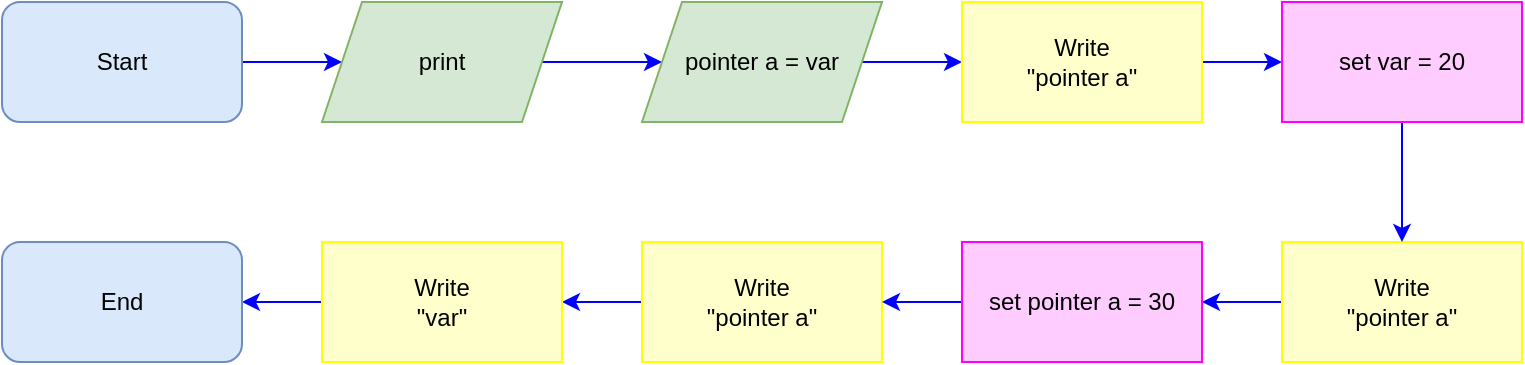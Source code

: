 <mxfile version="20.6.0" type="device"><diagram id="GU_egi--gNR71cNjjw7K" name="หน้า-1"><mxGraphModel dx="722" dy="766" grid="1" gridSize="10" guides="1" tooltips="1" connect="1" arrows="1" fold="1" page="1" pageScale="1" pageWidth="827" pageHeight="1169" math="0" shadow="0"><root><mxCell id="0"/><mxCell id="1" parent="0"/><mxCell id="3kbfPJICYh6IDhDmhpvJ-1" style="edgeStyle=orthogonalEdgeStyle;rounded=0;orthogonalLoop=1;jettySize=auto;html=1;strokeColor=#0000FF;" parent="1" source="3kbfPJICYh6IDhDmhpvJ-2" target="3kbfPJICYh6IDhDmhpvJ-4" edge="1"><mxGeometry relative="1" as="geometry"/></mxCell><mxCell id="3kbfPJICYh6IDhDmhpvJ-2" value="Start" style="rounded=1;whiteSpace=wrap;html=1;fillColor=#dae8fc;strokeColor=#6c8ebf;" parent="1" vertex="1"><mxGeometry x="40" y="40" width="120" height="60" as="geometry"/></mxCell><mxCell id="ifgtBYqmXfl11kZ3YnGU-4" style="edgeStyle=orthogonalEdgeStyle;shape=connector;rounded=0;orthogonalLoop=1;jettySize=auto;html=1;labelBackgroundColor=default;strokeColor=#0000FF;fontFamily=Helvetica;fontSize=11;fontColor=default;endArrow=classic;" parent="1" source="3kbfPJICYh6IDhDmhpvJ-4" target="ifgtBYqmXfl11kZ3YnGU-3" edge="1"><mxGeometry relative="1" as="geometry"/></mxCell><mxCell id="3kbfPJICYh6IDhDmhpvJ-4" value="print" style="shape=parallelogram;perimeter=parallelogramPerimeter;whiteSpace=wrap;html=1;fixedSize=1;fillColor=#d5e8d4;strokeColor=#82b366;" parent="1" vertex="1"><mxGeometry x="200" y="40" width="120" height="60" as="geometry"/></mxCell><mxCell id="ifgtBYqmXfl11kZ3YnGU-7" style="edgeStyle=orthogonalEdgeStyle;shape=connector;rounded=0;orthogonalLoop=1;jettySize=auto;html=1;labelBackgroundColor=default;strokeColor=#0000FF;fontFamily=Helvetica;fontSize=11;fontColor=default;endArrow=classic;" parent="1" source="ifgtBYqmXfl11kZ3YnGU-3" target="ifgtBYqmXfl11kZ3YnGU-6" edge="1"><mxGeometry relative="1" as="geometry"/></mxCell><mxCell id="ifgtBYqmXfl11kZ3YnGU-3" value="pointer a = var" style="shape=parallelogram;perimeter=parallelogramPerimeter;whiteSpace=wrap;html=1;fixedSize=1;fillColor=#d5e8d4;strokeColor=#82b366;" parent="1" vertex="1"><mxGeometry x="360" y="40" width="120" height="60" as="geometry"/></mxCell><mxCell id="Ovm43xg3As_PpW4FH1iu-3" style="edgeStyle=orthogonalEdgeStyle;shape=connector;rounded=0;orthogonalLoop=1;jettySize=auto;html=1;labelBackgroundColor=default;strokeColor=#0000FF;fontFamily=Helvetica;fontSize=11;fontColor=default;endArrow=classic;" parent="1" source="ifgtBYqmXfl11kZ3YnGU-6" target="Ovm43xg3As_PpW4FH1iu-1" edge="1"><mxGeometry relative="1" as="geometry"/></mxCell><mxCell id="ifgtBYqmXfl11kZ3YnGU-6" value="Write &lt;br&gt;&quot;pointer a&quot;" style="rounded=0;whiteSpace=wrap;html=1;fillColor=#FFFFCC;strokeColor=#FFFF00;" parent="1" vertex="1"><mxGeometry x="520" y="40" width="120" height="60" as="geometry"/></mxCell><mxCell id="Ovm43xg3As_PpW4FH1iu-6" style="edgeStyle=orthogonalEdgeStyle;shape=connector;rounded=0;orthogonalLoop=1;jettySize=auto;html=1;labelBackgroundColor=default;strokeColor=#0000FF;fontFamily=Helvetica;fontSize=11;fontColor=default;endArrow=classic;" parent="1" source="ifgtBYqmXfl11kZ3YnGU-12" target="Ovm43xg3As_PpW4FH1iu-5" edge="1"><mxGeometry relative="1" as="geometry"/></mxCell><mxCell id="ifgtBYqmXfl11kZ3YnGU-12" value="Write &lt;br&gt;&quot;pointer a&quot;" style="rounded=0;whiteSpace=wrap;html=1;fillColor=#FFFFCC;strokeColor=#FFFF00;" parent="1" vertex="1"><mxGeometry x="680" y="160" width="120" height="60" as="geometry"/></mxCell><mxCell id="ifgtBYqmXfl11kZ3YnGU-19" style="edgeStyle=orthogonalEdgeStyle;shape=connector;rounded=0;orthogonalLoop=1;jettySize=auto;html=1;labelBackgroundColor=default;strokeColor=#0000FF;fontFamily=Helvetica;fontSize=11;fontColor=default;endArrow=classic;" parent="1" source="ifgtBYqmXfl11kZ3YnGU-15" target="ifgtBYqmXfl11kZ3YnGU-16" edge="1"><mxGeometry relative="1" as="geometry"/></mxCell><mxCell id="ifgtBYqmXfl11kZ3YnGU-15" value="Write &lt;br&gt;&quot;pointer a&quot;" style="rounded=0;whiteSpace=wrap;html=1;fillColor=#FFFFCC;strokeColor=#FFFF00;" parent="1" vertex="1"><mxGeometry x="360.0" y="160" width="120" height="60" as="geometry"/></mxCell><mxCell id="ifgtBYqmXfl11kZ3YnGU-21" style="edgeStyle=orthogonalEdgeStyle;shape=connector;rounded=0;orthogonalLoop=1;jettySize=auto;html=1;labelBackgroundColor=default;strokeColor=#0000FF;fontFamily=Helvetica;fontSize=11;fontColor=default;endArrow=classic;" parent="1" source="ifgtBYqmXfl11kZ3YnGU-16" target="ifgtBYqmXfl11kZ3YnGU-20" edge="1"><mxGeometry relative="1" as="geometry"/></mxCell><mxCell id="ifgtBYqmXfl11kZ3YnGU-16" value="Write &lt;br&gt;&quot;var&quot;" style="rounded=0;whiteSpace=wrap;html=1;fillColor=#FFFFCC;strokeColor=#FFFF00;" parent="1" vertex="1"><mxGeometry x="200.0" y="160" width="120" height="60" as="geometry"/></mxCell><mxCell id="ifgtBYqmXfl11kZ3YnGU-20" value="End" style="rounded=1;whiteSpace=wrap;html=1;fillColor=#dae8fc;strokeColor=#6c8ebf;" parent="1" vertex="1"><mxGeometry x="40" y="160" width="120" height="60" as="geometry"/></mxCell><mxCell id="Ovm43xg3As_PpW4FH1iu-4" style="edgeStyle=orthogonalEdgeStyle;shape=connector;rounded=0;orthogonalLoop=1;jettySize=auto;html=1;labelBackgroundColor=default;strokeColor=#0000FF;fontFamily=Helvetica;fontSize=11;fontColor=default;endArrow=classic;" parent="1" source="Ovm43xg3As_PpW4FH1iu-1" target="ifgtBYqmXfl11kZ3YnGU-12" edge="1"><mxGeometry relative="1" as="geometry"/></mxCell><mxCell id="Ovm43xg3As_PpW4FH1iu-1" value="set var = 20" style="whiteSpace=wrap;html=1;fillColor=#FFCCFF;strokeColor=#FF00FF;" parent="1" vertex="1"><mxGeometry x="680.0" y="40" width="120" height="60" as="geometry"/></mxCell><mxCell id="Ovm43xg3As_PpW4FH1iu-7" style="edgeStyle=orthogonalEdgeStyle;shape=connector;rounded=0;orthogonalLoop=1;jettySize=auto;html=1;labelBackgroundColor=default;strokeColor=#0000FF;fontFamily=Helvetica;fontSize=11;fontColor=default;endArrow=classic;" parent="1" source="Ovm43xg3As_PpW4FH1iu-5" target="ifgtBYqmXfl11kZ3YnGU-15" edge="1"><mxGeometry relative="1" as="geometry"/></mxCell><mxCell id="Ovm43xg3As_PpW4FH1iu-5" value="set pointer a = 30" style="whiteSpace=wrap;html=1;fillColor=#FFCCFF;strokeColor=#FF00FF;" parent="1" vertex="1"><mxGeometry x="520.0" y="160" width="120" height="60" as="geometry"/></mxCell></root></mxGraphModel></diagram></mxfile>